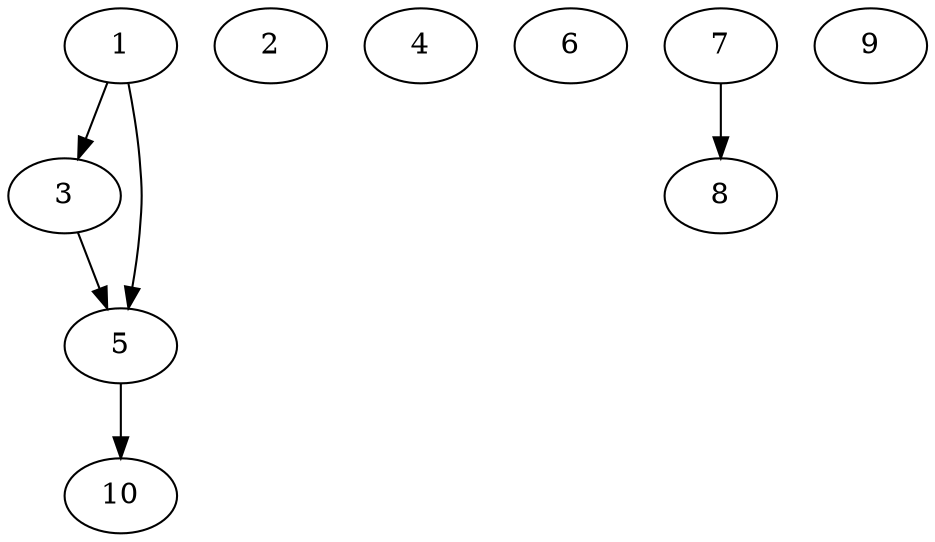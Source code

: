 digraph "Random_Nodes_10_Density_0.50_CCR_0.10_WeightType_Random" {
	1	 [Processor=0,Start=0,Weight=22];
	3	 [Processor=0,Start=22,Weight=44];
	1 -> 3	 [Weight=10];
	5	 [Processor=0,Start=66,Weight=11];
	1 -> 5	 [Weight=5];
	2	 [Processor=1,Start=0,Weight=49];
	3 -> 5	 [Weight=9];
	4	 [Processor=2,Start=0,Weight=55];
	10	 [Processor=0,Start=77,Weight=11];
	5 -> 10	 [Weight=3];
	6	 [Processor=3,Start=0,Weight=33];
	7	 [Processor=4,Start=0,Weight=33];
	8	 [Processor=4,Start=33,Weight=55];
	7 -> 8	 [Weight=9];
	9	 [Processor=5,Start=0,Weight=49];
}
